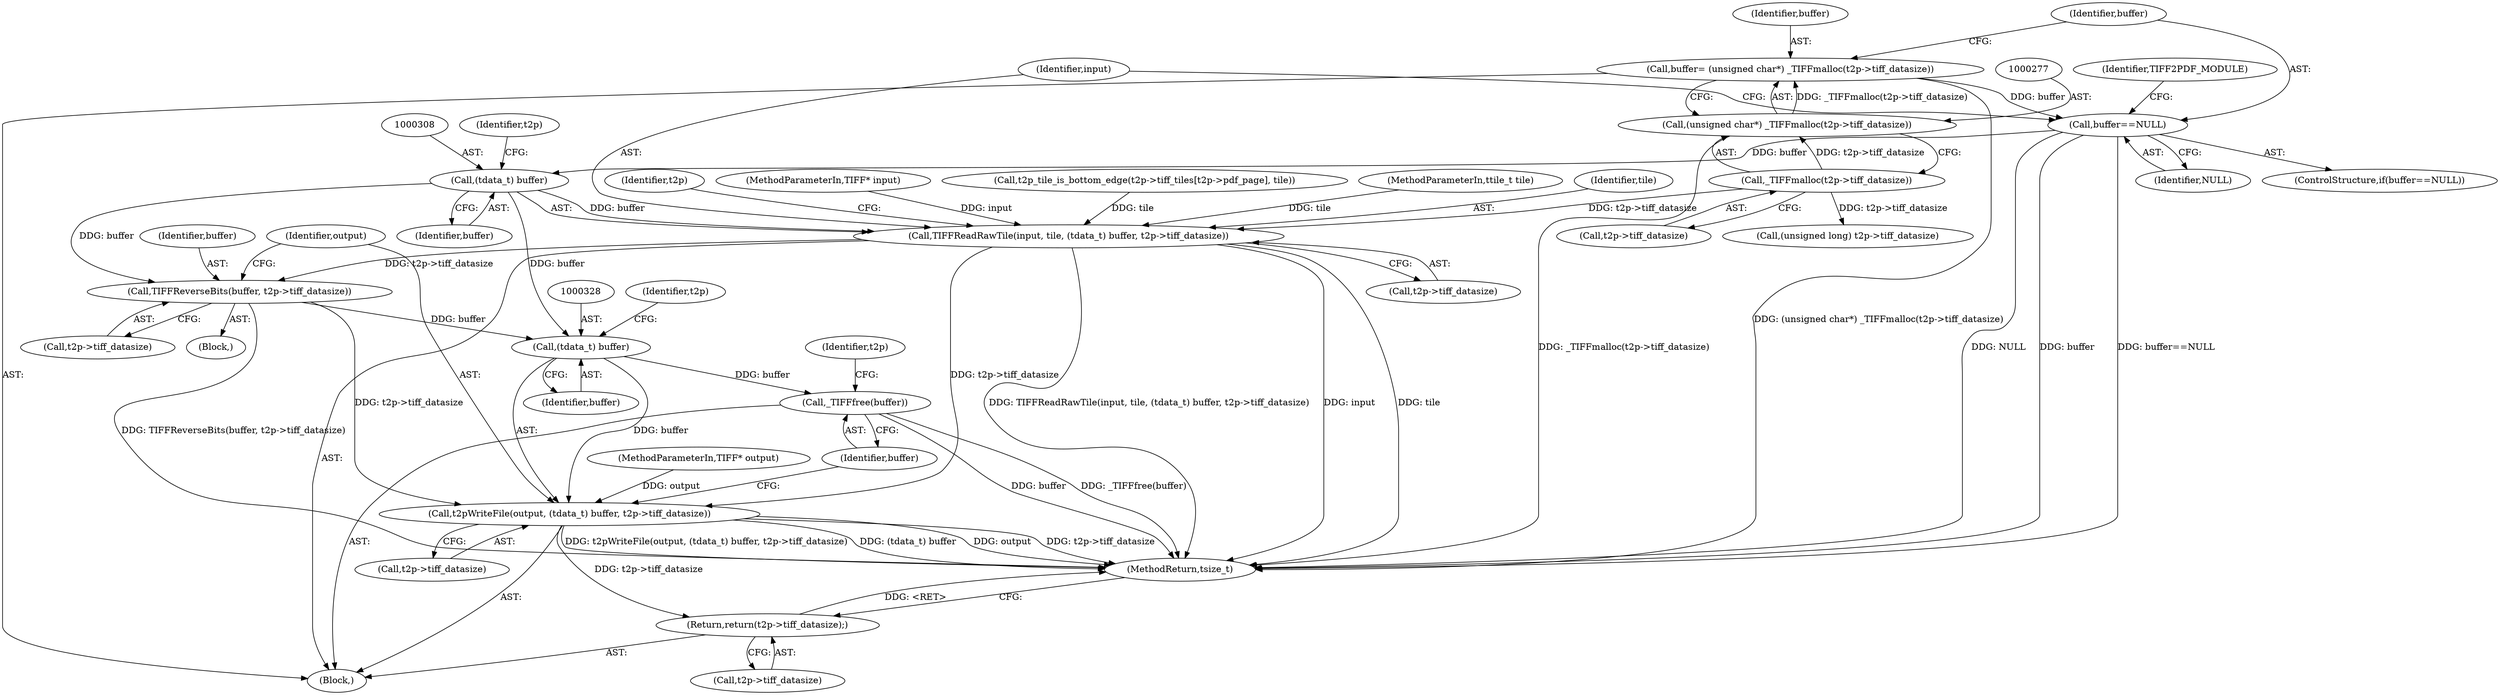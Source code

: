 digraph "0_libtiff_c7153361a4041260719b340f73f2f76@pointer" {
"1000274" [label="(Call,buffer= (unsigned char*) _TIFFmalloc(t2p->tiff_datasize))"];
"1000276" [label="(Call,(unsigned char*) _TIFFmalloc(t2p->tiff_datasize))"];
"1000278" [label="(Call,_TIFFmalloc(t2p->tiff_datasize))"];
"1000283" [label="(Call,buffer==NULL)"];
"1000307" [label="(Call,(tdata_t) buffer)"];
"1000304" [label="(Call,TIFFReadRawTile(input, tile, (tdata_t) buffer, t2p->tiff_datasize))"];
"1000320" [label="(Call,TIFFReverseBits(buffer, t2p->tiff_datasize))"];
"1000327" [label="(Call,(tdata_t) buffer)"];
"1000325" [label="(Call,t2pWriteFile(output, (tdata_t) buffer, t2p->tiff_datasize))"];
"1000335" [label="(Return,return(t2p->tiff_datasize);)"];
"1000333" [label="(Call,_TIFFfree(buffer))"];
"1000320" [label="(Call,TIFFReverseBits(buffer, t2p->tiff_datasize))"];
"1000307" [label="(Call,(tdata_t) buffer)"];
"1000284" [label="(Identifier,buffer)"];
"1000112" [label="(MethodParameterIn,ttile_t tile)"];
"1000274" [label="(Call,buffer= (unsigned char*) _TIFFmalloc(t2p->tiff_datasize))"];
"1001530" [label="(MethodReturn,tsize_t)"];
"1000304" [label="(Call,TIFFReadRawTile(input, tile, (tdata_t) buffer, t2p->tiff_datasize))"];
"1000305" [label="(Identifier,input)"];
"1000337" [label="(Identifier,t2p)"];
"1000273" [label="(Block,)"];
"1000275" [label="(Identifier,buffer)"];
"1000325" [label="(Call,t2pWriteFile(output, (tdata_t) buffer, t2p->tiff_datasize))"];
"1000276" [label="(Call,(unsigned char*) _TIFFmalloc(t2p->tiff_datasize))"];
"1000278" [label="(Call,_TIFFmalloc(t2p->tiff_datasize))"];
"1000336" [label="(Call,t2p->tiff_datasize)"];
"1000306" [label="(Identifier,tile)"];
"1000334" [label="(Identifier,buffer)"];
"1000316" [label="(Identifier,t2p)"];
"1000290" [label="(Call,(unsigned long) t2p->tiff_datasize)"];
"1000311" [label="(Identifier,t2p)"];
"1000327" [label="(Call,(tdata_t) buffer)"];
"1000310" [label="(Call,t2p->tiff_datasize)"];
"1000330" [label="(Call,t2p->tiff_datasize)"];
"1000285" [label="(Identifier,NULL)"];
"1000110" [label="(MethodParameterIn,TIFF* input)"];
"1000111" [label="(MethodParameterIn,TIFF* output)"];
"1000283" [label="(Call,buffer==NULL)"];
"1000329" [label="(Identifier,buffer)"];
"1000335" [label="(Return,return(t2p->tiff_datasize);)"];
"1000282" [label="(ControlStructure,if(buffer==NULL))"];
"1000322" [label="(Call,t2p->tiff_datasize)"];
"1000279" [label="(Call,t2p->tiff_datasize)"];
"1000185" [label="(Call,t2p_tile_is_bottom_edge(t2p->tiff_tiles[t2p->pdf_page], tile))"];
"1000321" [label="(Identifier,buffer)"];
"1000333" [label="(Call,_TIFFfree(buffer))"];
"1000309" [label="(Identifier,buffer)"];
"1000319" [label="(Block,)"];
"1000326" [label="(Identifier,output)"];
"1000331" [label="(Identifier,t2p)"];
"1000288" [label="(Identifier,TIFF2PDF_MODULE)"];
"1000274" -> "1000273"  [label="AST: "];
"1000274" -> "1000276"  [label="CFG: "];
"1000275" -> "1000274"  [label="AST: "];
"1000276" -> "1000274"  [label="AST: "];
"1000284" -> "1000274"  [label="CFG: "];
"1000274" -> "1001530"  [label="DDG: (unsigned char*) _TIFFmalloc(t2p->tiff_datasize)"];
"1000276" -> "1000274"  [label="DDG: _TIFFmalloc(t2p->tiff_datasize)"];
"1000274" -> "1000283"  [label="DDG: buffer"];
"1000276" -> "1000278"  [label="CFG: "];
"1000277" -> "1000276"  [label="AST: "];
"1000278" -> "1000276"  [label="AST: "];
"1000276" -> "1001530"  [label="DDG: _TIFFmalloc(t2p->tiff_datasize)"];
"1000278" -> "1000276"  [label="DDG: t2p->tiff_datasize"];
"1000278" -> "1000279"  [label="CFG: "];
"1000279" -> "1000278"  [label="AST: "];
"1000278" -> "1000290"  [label="DDG: t2p->tiff_datasize"];
"1000278" -> "1000304"  [label="DDG: t2p->tiff_datasize"];
"1000283" -> "1000282"  [label="AST: "];
"1000283" -> "1000285"  [label="CFG: "];
"1000284" -> "1000283"  [label="AST: "];
"1000285" -> "1000283"  [label="AST: "];
"1000288" -> "1000283"  [label="CFG: "];
"1000305" -> "1000283"  [label="CFG: "];
"1000283" -> "1001530"  [label="DDG: NULL"];
"1000283" -> "1001530"  [label="DDG: buffer"];
"1000283" -> "1001530"  [label="DDG: buffer==NULL"];
"1000283" -> "1000307"  [label="DDG: buffer"];
"1000307" -> "1000304"  [label="AST: "];
"1000307" -> "1000309"  [label="CFG: "];
"1000308" -> "1000307"  [label="AST: "];
"1000309" -> "1000307"  [label="AST: "];
"1000311" -> "1000307"  [label="CFG: "];
"1000307" -> "1000304"  [label="DDG: buffer"];
"1000307" -> "1000320"  [label="DDG: buffer"];
"1000307" -> "1000327"  [label="DDG: buffer"];
"1000304" -> "1000273"  [label="AST: "];
"1000304" -> "1000310"  [label="CFG: "];
"1000305" -> "1000304"  [label="AST: "];
"1000306" -> "1000304"  [label="AST: "];
"1000310" -> "1000304"  [label="AST: "];
"1000316" -> "1000304"  [label="CFG: "];
"1000304" -> "1001530"  [label="DDG: TIFFReadRawTile(input, tile, (tdata_t) buffer, t2p->tiff_datasize)"];
"1000304" -> "1001530"  [label="DDG: input"];
"1000304" -> "1001530"  [label="DDG: tile"];
"1000110" -> "1000304"  [label="DDG: input"];
"1000185" -> "1000304"  [label="DDG: tile"];
"1000112" -> "1000304"  [label="DDG: tile"];
"1000304" -> "1000320"  [label="DDG: t2p->tiff_datasize"];
"1000304" -> "1000325"  [label="DDG: t2p->tiff_datasize"];
"1000320" -> "1000319"  [label="AST: "];
"1000320" -> "1000322"  [label="CFG: "];
"1000321" -> "1000320"  [label="AST: "];
"1000322" -> "1000320"  [label="AST: "];
"1000326" -> "1000320"  [label="CFG: "];
"1000320" -> "1001530"  [label="DDG: TIFFReverseBits(buffer, t2p->tiff_datasize)"];
"1000320" -> "1000327"  [label="DDG: buffer"];
"1000320" -> "1000325"  [label="DDG: t2p->tiff_datasize"];
"1000327" -> "1000325"  [label="AST: "];
"1000327" -> "1000329"  [label="CFG: "];
"1000328" -> "1000327"  [label="AST: "];
"1000329" -> "1000327"  [label="AST: "];
"1000331" -> "1000327"  [label="CFG: "];
"1000327" -> "1000325"  [label="DDG: buffer"];
"1000327" -> "1000333"  [label="DDG: buffer"];
"1000325" -> "1000273"  [label="AST: "];
"1000325" -> "1000330"  [label="CFG: "];
"1000326" -> "1000325"  [label="AST: "];
"1000330" -> "1000325"  [label="AST: "];
"1000334" -> "1000325"  [label="CFG: "];
"1000325" -> "1001530"  [label="DDG: output"];
"1000325" -> "1001530"  [label="DDG: t2p->tiff_datasize"];
"1000325" -> "1001530"  [label="DDG: t2pWriteFile(output, (tdata_t) buffer, t2p->tiff_datasize)"];
"1000325" -> "1001530"  [label="DDG: (tdata_t) buffer"];
"1000111" -> "1000325"  [label="DDG: output"];
"1000325" -> "1000335"  [label="DDG: t2p->tiff_datasize"];
"1000335" -> "1000273"  [label="AST: "];
"1000335" -> "1000336"  [label="CFG: "];
"1000336" -> "1000335"  [label="AST: "];
"1001530" -> "1000335"  [label="CFG: "];
"1000335" -> "1001530"  [label="DDG: <RET>"];
"1000333" -> "1000273"  [label="AST: "];
"1000333" -> "1000334"  [label="CFG: "];
"1000334" -> "1000333"  [label="AST: "];
"1000337" -> "1000333"  [label="CFG: "];
"1000333" -> "1001530"  [label="DDG: buffer"];
"1000333" -> "1001530"  [label="DDG: _TIFFfree(buffer)"];
}
